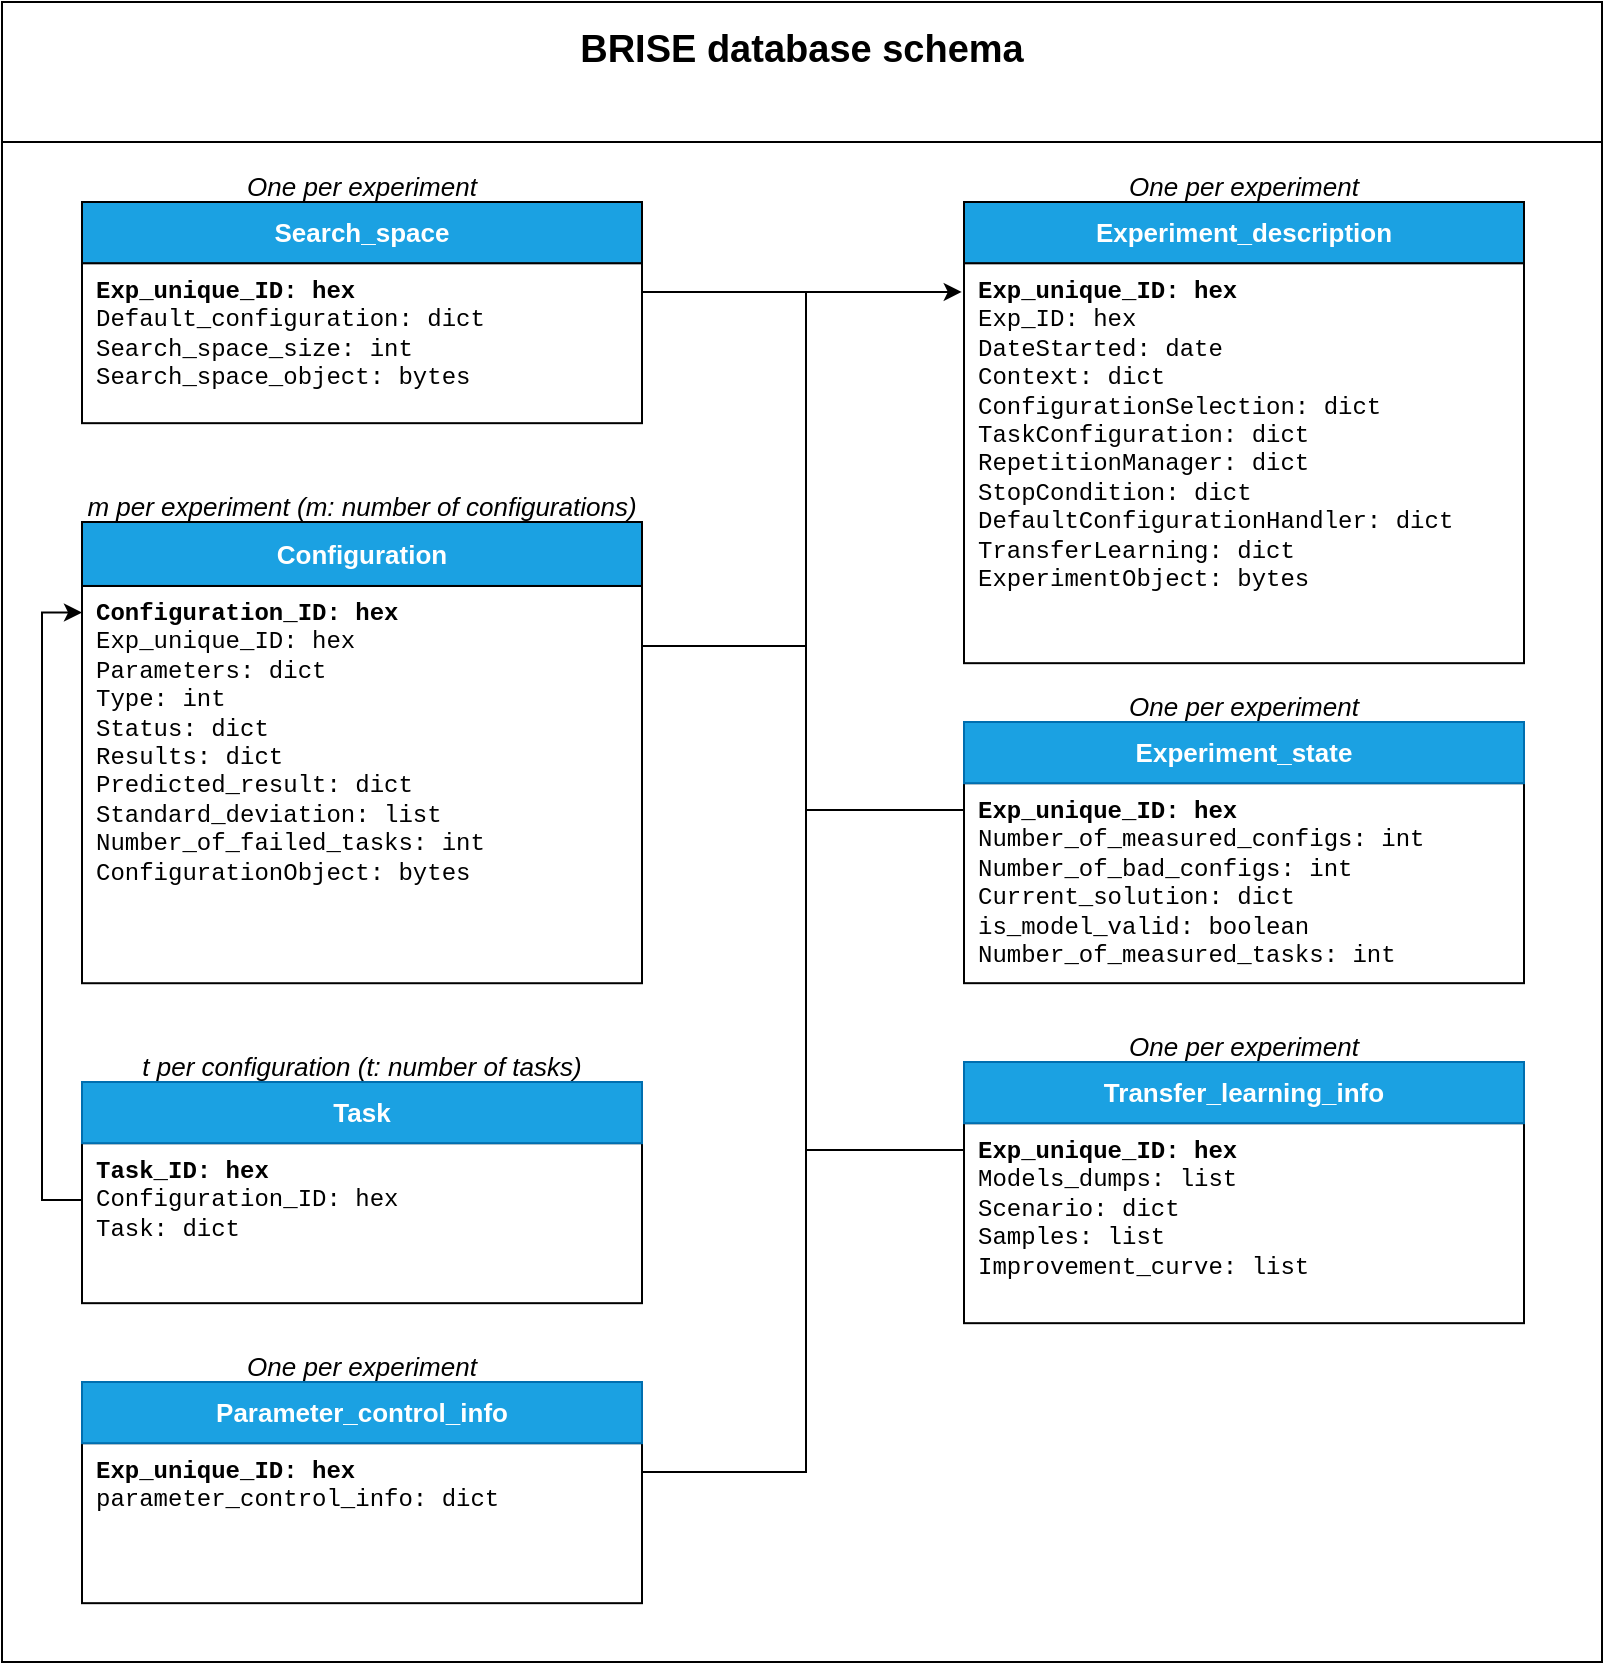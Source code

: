 <mxfile version="24.7.17">
  <diagram id="2NLk6kT1LeRtpD3JBzhc" name="Page-1">
    <mxGraphModel dx="724" dy="846" grid="1" gridSize="10" guides="1" tooltips="1" connect="1" arrows="1" fold="1" page="1" pageScale="1" pageWidth="850" pageHeight="1100" math="0" shadow="0">
      <root>
        <mxCell id="0" />
        <mxCell id="1" parent="0" />
        <mxCell id="XHbNjHFwVEkmWZbRaQx7-80" value="" style="rounded=0;whiteSpace=wrap;html=1;shadow=0;glass=0;labelBackgroundColor=none;sketch=0;fontFamily=Courier New;fontSize=13;strokeColor=#000000;fillColor=default;gradientColor=none;align=left;verticalAlign=top;" parent="1" vertex="1">
          <mxGeometry x="25" y="150.0" width="800" height="760" as="geometry" />
        </mxCell>
        <mxCell id="XHbNjHFwVEkmWZbRaQx7-81" value="&lt;div style=&quot;font-size: 19px&quot;&gt;&lt;font style=&quot;font-size: 19px&quot;&gt;&lt;b&gt;BRISE database schema&lt;/b&gt;&lt;/font&gt;&lt;/div&gt;&lt;div style=&quot;font-size: 19px&quot;&gt;&lt;font style=&quot;font-size: 19px&quot;&gt;&lt;b&gt;&lt;br&gt;&lt;/b&gt;&lt;/font&gt;&lt;/div&gt;" style="rounded=0;whiteSpace=wrap;html=1;shadow=0;glass=0;labelBackgroundColor=none;sketch=0;fontFamily=Helvetica;fontSize=13;strokeColor=#000000;fillColor=default;gradientColor=none;align=center;verticalAlign=middle;" parent="1" vertex="1">
          <mxGeometry x="25" y="80" width="800" height="70" as="geometry" />
        </mxCell>
        <mxCell id="XHbNjHFwVEkmWZbRaQx7-50" style="edgeStyle=orthogonalEdgeStyle;rounded=0;orthogonalLoop=1;jettySize=auto;html=1;exitX=0;exitY=0.355;exitDx=0;exitDy=0;entryX=0;entryY=0.067;entryDx=0;entryDy=0;entryPerimeter=0;fontFamily=Courier New;fontSize=13;exitPerimeter=0;" parent="1" source="XHbNjHFwVEkmWZbRaQx7-40" target="XHbNjHFwVEkmWZbRaQx7-46" edge="1">
          <mxGeometry relative="1" as="geometry" />
        </mxCell>
        <mxCell id="XHbNjHFwVEkmWZbRaQx7-70" value="" style="endArrow=classic;html=1;rounded=0;fontFamily=Courier New;fontSize=13;edgeStyle=orthogonalEdgeStyle;entryX=-0.004;entryY=0.072;entryDx=0;entryDy=0;entryPerimeter=0;" parent="1" target="XHbNjHFwVEkmWZbRaQx7-37" edge="1">
          <mxGeometry width="50" height="50" relative="1" as="geometry">
            <mxPoint x="427" y="815.5" as="sourcePoint" />
            <mxPoint x="496.16" y="224.79" as="targetPoint" />
            <Array as="points">
              <mxPoint x="427" y="225" />
            </Array>
          </mxGeometry>
        </mxCell>
        <mxCell id="XHbNjHFwVEkmWZbRaQx7-74" style="edgeStyle=orthogonalEdgeStyle;rounded=0;orthogonalLoop=1;jettySize=auto;html=1;exitX=0.999;exitY=0.143;exitDx=0;exitDy=0;fontFamily=Courier New;fontSize=13;endArrow=none;endFill=0;exitPerimeter=0;" parent="1" edge="1">
          <mxGeometry relative="1" as="geometry">
            <mxPoint x="506" y="654" as="targetPoint" />
            <mxPoint x="427" y="654" as="sourcePoint" />
            <Array as="points">
              <mxPoint x="475.28" y="654.11" />
              <mxPoint x="515.28" y="654.11" />
            </Array>
          </mxGeometry>
        </mxCell>
        <mxCell id="XHbNjHFwVEkmWZbRaQx7-75" style="edgeStyle=orthogonalEdgeStyle;rounded=0;orthogonalLoop=1;jettySize=auto;html=1;exitX=0.999;exitY=0.143;exitDx=0;exitDy=0;fontFamily=Courier New;fontSize=13;endArrow=none;endFill=0;exitPerimeter=0;" parent="1" edge="1">
          <mxGeometry relative="1" as="geometry">
            <mxPoint x="427" y="815" as="targetPoint" />
            <mxPoint x="345" y="815" as="sourcePoint" />
            <Array as="points">
              <mxPoint x="406.28" y="815.11" />
              <mxPoint x="446.28" y="815.11" />
            </Array>
          </mxGeometry>
        </mxCell>
        <mxCell id="XHbNjHFwVEkmWZbRaQx7-77" style="edgeStyle=orthogonalEdgeStyle;rounded=0;orthogonalLoop=1;jettySize=auto;html=1;exitX=0.999;exitY=0.143;exitDx=0;exitDy=0;fontFamily=Courier New;fontSize=13;endArrow=none;endFill=0;exitPerimeter=0;" parent="1" edge="1">
          <mxGeometry relative="1" as="geometry">
            <mxPoint x="506" y="484.0" as="targetPoint" />
            <mxPoint x="427" y="484.0" as="sourcePoint" />
            <Array as="points">
              <mxPoint x="475.28" y="484.11" />
              <mxPoint x="515.28" y="484.11" />
            </Array>
          </mxGeometry>
        </mxCell>
        <mxCell id="XHbNjHFwVEkmWZbRaQx7-78" style="edgeStyle=orthogonalEdgeStyle;rounded=0;orthogonalLoop=1;jettySize=auto;html=1;exitX=0.999;exitY=0.143;exitDx=0;exitDy=0;fontFamily=Courier New;fontSize=13;endArrow=none;endFill=0;exitPerimeter=0;" parent="1" edge="1">
          <mxGeometry relative="1" as="geometry">
            <mxPoint x="427" y="402.0" as="targetPoint" />
            <mxPoint x="345.0" y="402.0" as="sourcePoint" />
            <Array as="points">
              <mxPoint x="396.28" y="402.11" />
              <mxPoint x="436.28" y="402.11" />
            </Array>
          </mxGeometry>
        </mxCell>
        <mxCell id="XHbNjHFwVEkmWZbRaQx7-79" style="edgeStyle=orthogonalEdgeStyle;rounded=0;orthogonalLoop=1;jettySize=auto;html=1;exitX=0.999;exitY=0.143;exitDx=0;exitDy=0;fontFamily=Courier New;fontSize=13;endArrow=none;endFill=0;exitPerimeter=0;" parent="1" edge="1">
          <mxGeometry relative="1" as="geometry">
            <mxPoint x="427" y="225.0" as="targetPoint" />
            <mxPoint x="345.0" y="225.0" as="sourcePoint" />
            <Array as="points">
              <mxPoint x="396.28" y="225.11" />
              <mxPoint x="436.28" y="225.11" />
            </Array>
          </mxGeometry>
        </mxCell>
        <mxCell id="XHbNjHFwVEkmWZbRaQx7-92" value="" style="group" parent="1" vertex="1" connectable="0">
          <mxGeometry x="65" y="160.0" width="280" height="130.59" as="geometry" />
        </mxCell>
        <mxCell id="XHbNjHFwVEkmWZbRaQx7-1" value="&lt;b&gt;Exp_unique_ID: hex&lt;/b&gt;&lt;br&gt;Default_configuration: dict&lt;br&gt;Search_space_size: int&lt;br&gt;Search_space_object: bytes" style="rounded=0;align=left;verticalAlign=top;spacing=2;spacingLeft=5;spacingBottom=0;glass=0;shadow=0;sketch=0;fontFamily=Courier New;fontSize=12;labelBackgroundColor=none;whiteSpace=wrap;html=1;" parent="XHbNjHFwVEkmWZbRaQx7-92" vertex="1">
          <mxGeometry y="50.59" width="280" height="80" as="geometry" />
        </mxCell>
        <mxCell id="XHbNjHFwVEkmWZbRaQx7-2" value="Search_space" style="rounded=0;whiteSpace=wrap;html=1;fillColor=#1ba1e2;strokeColor=#000000;sketch=0;fontStyle=1;fontColor=#ffffff;fontSize=13;" parent="XHbNjHFwVEkmWZbRaQx7-92" vertex="1">
          <mxGeometry y="20" width="280" height="30.588" as="geometry" />
        </mxCell>
        <mxCell id="XHbNjHFwVEkmWZbRaQx7-83" value="One per experiment" style="text;html=1;strokeColor=none;fillColor=none;align=center;verticalAlign=middle;whiteSpace=wrap;rounded=0;shadow=0;glass=0;labelBackgroundColor=none;sketch=0;fontFamily=Helvetica;fontSize=13;fontStyle=2" parent="XHbNjHFwVEkmWZbRaQx7-92" vertex="1">
          <mxGeometry width="280" height="23" as="geometry" />
        </mxCell>
        <mxCell id="XHbNjHFwVEkmWZbRaQx7-93" value="" style="group" parent="1" vertex="1" connectable="0">
          <mxGeometry x="506" y="160.0" width="280" height="250.59" as="geometry" />
        </mxCell>
        <mxCell id="XHbNjHFwVEkmWZbRaQx7-84" value="One per experiment" style="text;html=1;strokeColor=none;fillColor=none;align=center;verticalAlign=middle;whiteSpace=wrap;rounded=0;shadow=0;glass=0;labelBackgroundColor=none;sketch=0;fontFamily=Helvetica;fontSize=13;fontStyle=2" parent="XHbNjHFwVEkmWZbRaQx7-93" vertex="1">
          <mxGeometry width="280" height="23" as="geometry" />
        </mxCell>
        <mxCell id="XHbNjHFwVEkmWZbRaQx7-37" value="&lt;b&gt;Exp_unique_ID: hex&lt;/b&gt;&lt;br&gt;&lt;div&gt;Exp_ID: hex&lt;/div&gt;&lt;div&gt;DateStarted: date&lt;/div&gt;&lt;div&gt;Context: dict&lt;/div&gt;&lt;div&gt;ConfigurationSelection: dict&lt;/div&gt;&lt;div&gt;TaskConfiguration: dict&lt;/div&gt;&lt;div&gt;RepetitionManager: dict&lt;/div&gt;&lt;div&gt;StopCondition: dict&lt;br&gt;&lt;/div&gt;&lt;div&gt;DefaultConfigurationHandler: dict&lt;/div&gt;&lt;div&gt;TransferLearning: dict&lt;/div&gt;&lt;div&gt;ExperimentObject: bytes&lt;br&gt;&lt;/div&gt;" style="rounded=0;align=left;verticalAlign=top;spacing=2;spacingLeft=5;spacingBottom=0;glass=0;shadow=0;sketch=0;fontFamily=Courier New;fontSize=12;labelBackgroundColor=none;whiteSpace=wrap;html=1;" parent="XHbNjHFwVEkmWZbRaQx7-93" vertex="1">
          <mxGeometry y="50.59" width="280" height="200" as="geometry" />
        </mxCell>
        <mxCell id="XHbNjHFwVEkmWZbRaQx7-38" value="Experiment_description" style="rounded=0;whiteSpace=wrap;html=1;fillColor=#1ba1e2;strokeColor=#000000;sketch=0;fontStyle=1;fontColor=#ffffff;fontSize=13;" parent="XHbNjHFwVEkmWZbRaQx7-93" vertex="1">
          <mxGeometry y="20" width="280" height="30.59" as="geometry" />
        </mxCell>
        <mxCell id="XHbNjHFwVEkmWZbRaQx7-94" value="" style="group" parent="1" vertex="1" connectable="0">
          <mxGeometry x="65" y="320.0" width="280" height="250.617" as="geometry" />
        </mxCell>
        <mxCell id="XHbNjHFwVEkmWZbRaQx7-85" value="&lt;span&gt;m&lt;/span&gt; per experiment (&lt;span&gt;m: number of configurations)&lt;br&gt;&lt;/span&gt;" style="text;html=1;strokeColor=none;fillColor=none;align=center;verticalAlign=middle;whiteSpace=wrap;rounded=0;shadow=0;glass=0;labelBackgroundColor=none;sketch=0;fontFamily=Helvetica;fontSize=13;fontStyle=2" parent="XHbNjHFwVEkmWZbRaQx7-94" vertex="1">
          <mxGeometry width="280" height="23" as="geometry" />
        </mxCell>
        <mxCell id="XHbNjHFwVEkmWZbRaQx7-46" value="&lt;b&gt;Configuration_ID: hex&lt;/b&gt;&lt;br&gt;&lt;div&gt;Exp_unique_ID: hex&lt;/div&gt;&lt;div&gt;Parameters: dict&lt;/div&gt;&lt;div&gt;Type: int&lt;/div&gt;&lt;div&gt;Status: dict&lt;/div&gt;&lt;div&gt;Results: dict&lt;br&gt;&lt;/div&gt;&lt;div&gt;Predicted_result: dict&lt;/div&gt;&lt;div&gt;Standard_deviation: list&lt;/div&gt;&lt;div&gt;Number_of_failed_tasks: int&lt;br&gt;&lt;/div&gt;&lt;div&gt;ConfigurationObject: bytes&lt;br&gt;&lt;/div&gt;" style="rounded=0;align=left;verticalAlign=top;spacing=2;spacingLeft=5;spacingBottom=0;glass=0;shadow=0;sketch=0;fontFamily=Courier New;fontSize=12;labelBackgroundColor=none;whiteSpace=wrap;html=1;" parent="XHbNjHFwVEkmWZbRaQx7-94" vertex="1">
          <mxGeometry y="51.98" width="280" height="198.636" as="geometry" />
        </mxCell>
        <mxCell id="XHbNjHFwVEkmWZbRaQx7-47" value="Configuration" style="rounded=0;whiteSpace=wrap;html=1;fillColor=#1ba1e2;strokeColor=#000000;sketch=0;fontStyle=1;fontColor=#ffffff;fontSize=13;" parent="XHbNjHFwVEkmWZbRaQx7-94" vertex="1">
          <mxGeometry y="20.0" width="280" height="31.979" as="geometry" />
        </mxCell>
        <mxCell id="XHbNjHFwVEkmWZbRaQx7-95" value="" style="group" parent="1" vertex="1" connectable="0">
          <mxGeometry x="506" y="420.0" width="280" height="150.59" as="geometry" />
        </mxCell>
        <mxCell id="XHbNjHFwVEkmWZbRaQx7-86" value="One per experiment" style="text;html=1;strokeColor=none;fillColor=none;align=center;verticalAlign=middle;whiteSpace=wrap;rounded=0;shadow=0;glass=0;labelBackgroundColor=none;sketch=0;fontFamily=Helvetica;fontSize=13;fontStyle=2" parent="XHbNjHFwVEkmWZbRaQx7-95" vertex="1">
          <mxGeometry width="280" height="23" as="geometry" />
        </mxCell>
        <mxCell id="XHbNjHFwVEkmWZbRaQx7-43" value="&lt;b&gt;Exp_unique_ID: hex&lt;/b&gt;&lt;br&gt;&lt;div&gt;Number_of_measured_configs: int&lt;/div&gt;&lt;div&gt;Number_of_bad_configs: int&lt;/div&gt;&lt;div&gt;Current_solution: dict&lt;/div&gt;&lt;div&gt;is_model_valid: boolean&lt;/div&gt;&lt;div&gt;&lt;span class=&quot;mx_EventTile_body&quot; dir=&quot;auto&quot;&gt;Number_of_measured_tasks: int&lt;br&gt;&lt;/span&gt;&lt;/div&gt;" style="rounded=0;align=left;verticalAlign=top;spacing=2;spacingLeft=5;spacingBottom=0;glass=0;shadow=0;sketch=0;fontFamily=Courier New;fontSize=12;labelBackgroundColor=none;whiteSpace=wrap;html=1;" parent="XHbNjHFwVEkmWZbRaQx7-95" vertex="1">
          <mxGeometry y="50.59" width="280" height="100" as="geometry" />
        </mxCell>
        <mxCell id="XHbNjHFwVEkmWZbRaQx7-44" value="Experiment_state" style="rounded=0;whiteSpace=wrap;html=1;fillColor=#1ba1e2;strokeColor=#006EAF;sketch=0;fontStyle=1;fontColor=#ffffff;fontSize=13;" parent="XHbNjHFwVEkmWZbRaQx7-95" vertex="1">
          <mxGeometry y="20.0" width="280" height="30.588" as="geometry" />
        </mxCell>
        <mxCell id="XHbNjHFwVEkmWZbRaQx7-96" value="" style="group" parent="1" vertex="1" connectable="0">
          <mxGeometry x="65" y="600" width="280" height="130.59" as="geometry" />
        </mxCell>
        <mxCell id="XHbNjHFwVEkmWZbRaQx7-87" value="&lt;span&gt;t&lt;/span&gt; per configuration (&lt;span&gt;t: number of tasks)&lt;br&gt;&lt;/span&gt;" style="text;html=1;strokeColor=none;fillColor=none;align=center;verticalAlign=middle;whiteSpace=wrap;rounded=0;shadow=0;glass=0;labelBackgroundColor=none;sketch=0;fontFamily=Helvetica;fontSize=13;fontStyle=2" parent="XHbNjHFwVEkmWZbRaQx7-96" vertex="1">
          <mxGeometry width="280" height="23" as="geometry" />
        </mxCell>
        <mxCell id="XHbNjHFwVEkmWZbRaQx7-40" value="&lt;div&gt;&lt;b&gt;Task_ID: hex&lt;/b&gt;&lt;/div&gt;&lt;div&gt;Configuration_ID: hex&lt;/div&gt;&lt;div&gt;Task: dict&lt;br&gt;&lt;/div&gt;" style="rounded=0;align=left;verticalAlign=top;spacing=2;spacingLeft=5;spacingBottom=0;glass=0;shadow=0;sketch=0;fontFamily=Courier New;fontSize=12;labelBackgroundColor=none;whiteSpace=wrap;html=1;" parent="XHbNjHFwVEkmWZbRaQx7-96" vertex="1">
          <mxGeometry y="50.59" width="280" height="80" as="geometry" />
        </mxCell>
        <mxCell id="XHbNjHFwVEkmWZbRaQx7-41" value="Task" style="rounded=0;whiteSpace=wrap;html=1;fillColor=#1ba1e2;strokeColor=#006EAF;sketch=0;fontStyle=1;fontColor=#ffffff;fontSize=13;" parent="XHbNjHFwVEkmWZbRaQx7-96" vertex="1">
          <mxGeometry y="20" width="280" height="30.588" as="geometry" />
        </mxCell>
        <mxCell id="XHbNjHFwVEkmWZbRaQx7-97" value="" style="group" parent="1" vertex="1" connectable="0">
          <mxGeometry x="506" y="590" width="280" height="150.59" as="geometry" />
        </mxCell>
        <mxCell id="XHbNjHFwVEkmWZbRaQx7-88" value="One per experiment" style="text;html=1;strokeColor=none;fillColor=none;align=center;verticalAlign=middle;whiteSpace=wrap;rounded=0;shadow=0;glass=0;labelBackgroundColor=none;sketch=0;fontFamily=Helvetica;fontSize=13;fontStyle=2" parent="XHbNjHFwVEkmWZbRaQx7-97" vertex="1">
          <mxGeometry width="280" height="23" as="geometry" />
        </mxCell>
        <mxCell id="XHbNjHFwVEkmWZbRaQx7-54" value="&lt;b&gt;Exp_unique_ID: hex&lt;/b&gt;&lt;br&gt;&lt;div&gt;Models_dumps: list&lt;/div&gt;&lt;div&gt;Scenario: dict&lt;/div&gt;&lt;div&gt;Samples: list&lt;/div&gt;&lt;div&gt;Improvement_curve: list&lt;br&gt;&lt;/div&gt;" style="rounded=0;align=left;verticalAlign=top;spacing=2;spacingLeft=5;spacingBottom=0;glass=0;shadow=0;sketch=0;fontFamily=Courier New;fontSize=12;labelBackgroundColor=none;whiteSpace=wrap;html=1;" parent="XHbNjHFwVEkmWZbRaQx7-97" vertex="1">
          <mxGeometry y="50.59" width="280" height="100" as="geometry" />
        </mxCell>
        <mxCell id="XHbNjHFwVEkmWZbRaQx7-55" value="Transfer_learning_info" style="rounded=0;whiteSpace=wrap;html=1;fillColor=#1ba1e2;strokeColor=#006EAF;sketch=0;fontStyle=1;fontColor=#ffffff;fontSize=13;" parent="XHbNjHFwVEkmWZbRaQx7-97" vertex="1">
          <mxGeometry y="20" width="280" height="30.588" as="geometry" />
        </mxCell>
        <mxCell id="XHbNjHFwVEkmWZbRaQx7-98" value="" style="group" parent="1" vertex="1" connectable="0">
          <mxGeometry x="65" y="750" width="280" height="130.59" as="geometry" />
        </mxCell>
        <mxCell id="XHbNjHFwVEkmWZbRaQx7-90" value="One per experiment" style="text;html=1;strokeColor=none;fillColor=none;align=center;verticalAlign=middle;whiteSpace=wrap;rounded=0;shadow=0;glass=0;labelBackgroundColor=none;sketch=0;fontFamily=Helvetica;fontSize=13;fontStyle=2" parent="XHbNjHFwVEkmWZbRaQx7-98" vertex="1">
          <mxGeometry width="280" height="23" as="geometry" />
        </mxCell>
        <mxCell id="XHbNjHFwVEkmWZbRaQx7-57" value="&lt;div&gt;&lt;b&gt;Exp_unique_ID: hex&lt;br&gt;&lt;/b&gt;&lt;/div&gt;&lt;div&gt;parameter_control_info: dict&lt;br&gt;&lt;/div&gt;" style="rounded=0;align=left;verticalAlign=top;spacing=2;spacingLeft=5;spacingBottom=0;glass=0;shadow=0;sketch=0;fontFamily=Courier New;fontSize=12;labelBackgroundColor=none;whiteSpace=wrap;html=1;" parent="XHbNjHFwVEkmWZbRaQx7-98" vertex="1">
          <mxGeometry y="50.59" width="280" height="80" as="geometry" />
        </mxCell>
        <mxCell id="XHbNjHFwVEkmWZbRaQx7-58" value="Parameter_control_info" style="rounded=0;whiteSpace=wrap;html=1;fillColor=#1ba1e2;strokeColor=#006EAF;sketch=0;fontStyle=1;fontColor=#ffffff;fontSize=13;" parent="XHbNjHFwVEkmWZbRaQx7-98" vertex="1">
          <mxGeometry y="20" width="280" height="30.588" as="geometry" />
        </mxCell>
      </root>
    </mxGraphModel>
  </diagram>
</mxfile>
